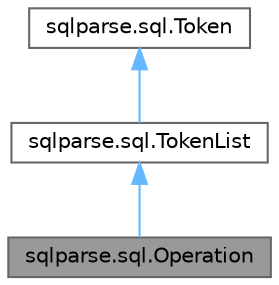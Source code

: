 digraph "sqlparse.sql.Operation"
{
 // LATEX_PDF_SIZE
  bgcolor="transparent";
  edge [fontname=Helvetica,fontsize=10,labelfontname=Helvetica,labelfontsize=10];
  node [fontname=Helvetica,fontsize=10,shape=box,height=0.2,width=0.4];
  Node1 [id="Node000001",label="sqlparse.sql.Operation",height=0.2,width=0.4,color="gray40", fillcolor="grey60", style="filled", fontcolor="black",tooltip=" "];
  Node2 -> Node1 [id="edge3_Node000001_Node000002",dir="back",color="steelblue1",style="solid",tooltip=" "];
  Node2 [id="Node000002",label="sqlparse.sql.TokenList",height=0.2,width=0.4,color="gray40", fillcolor="white", style="filled",URL="$classsqlparse_1_1sql_1_1TokenList.html",tooltip=" "];
  Node3 -> Node2 [id="edge4_Node000002_Node000003",dir="back",color="steelblue1",style="solid",tooltip=" "];
  Node3 [id="Node000003",label="sqlparse.sql.Token",height=0.2,width=0.4,color="gray40", fillcolor="white", style="filled",URL="$classsqlparse_1_1sql_1_1Token.html",tooltip=" "];
}
